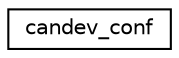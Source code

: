 digraph "Graphical Class Hierarchy"
{
 // LATEX_PDF_SIZE
  edge [fontname="Helvetica",fontsize="10",labelfontname="Helvetica",labelfontsize="10"];
  node [fontname="Helvetica",fontsize="10",shape=record];
  rankdir="LR";
  Node0 [label="candev_conf",height=0.2,width=0.4,color="black", fillcolor="white", style="filled",URL="$structcandev__conf.html",tooltip="Linux candev configuration."];
}
